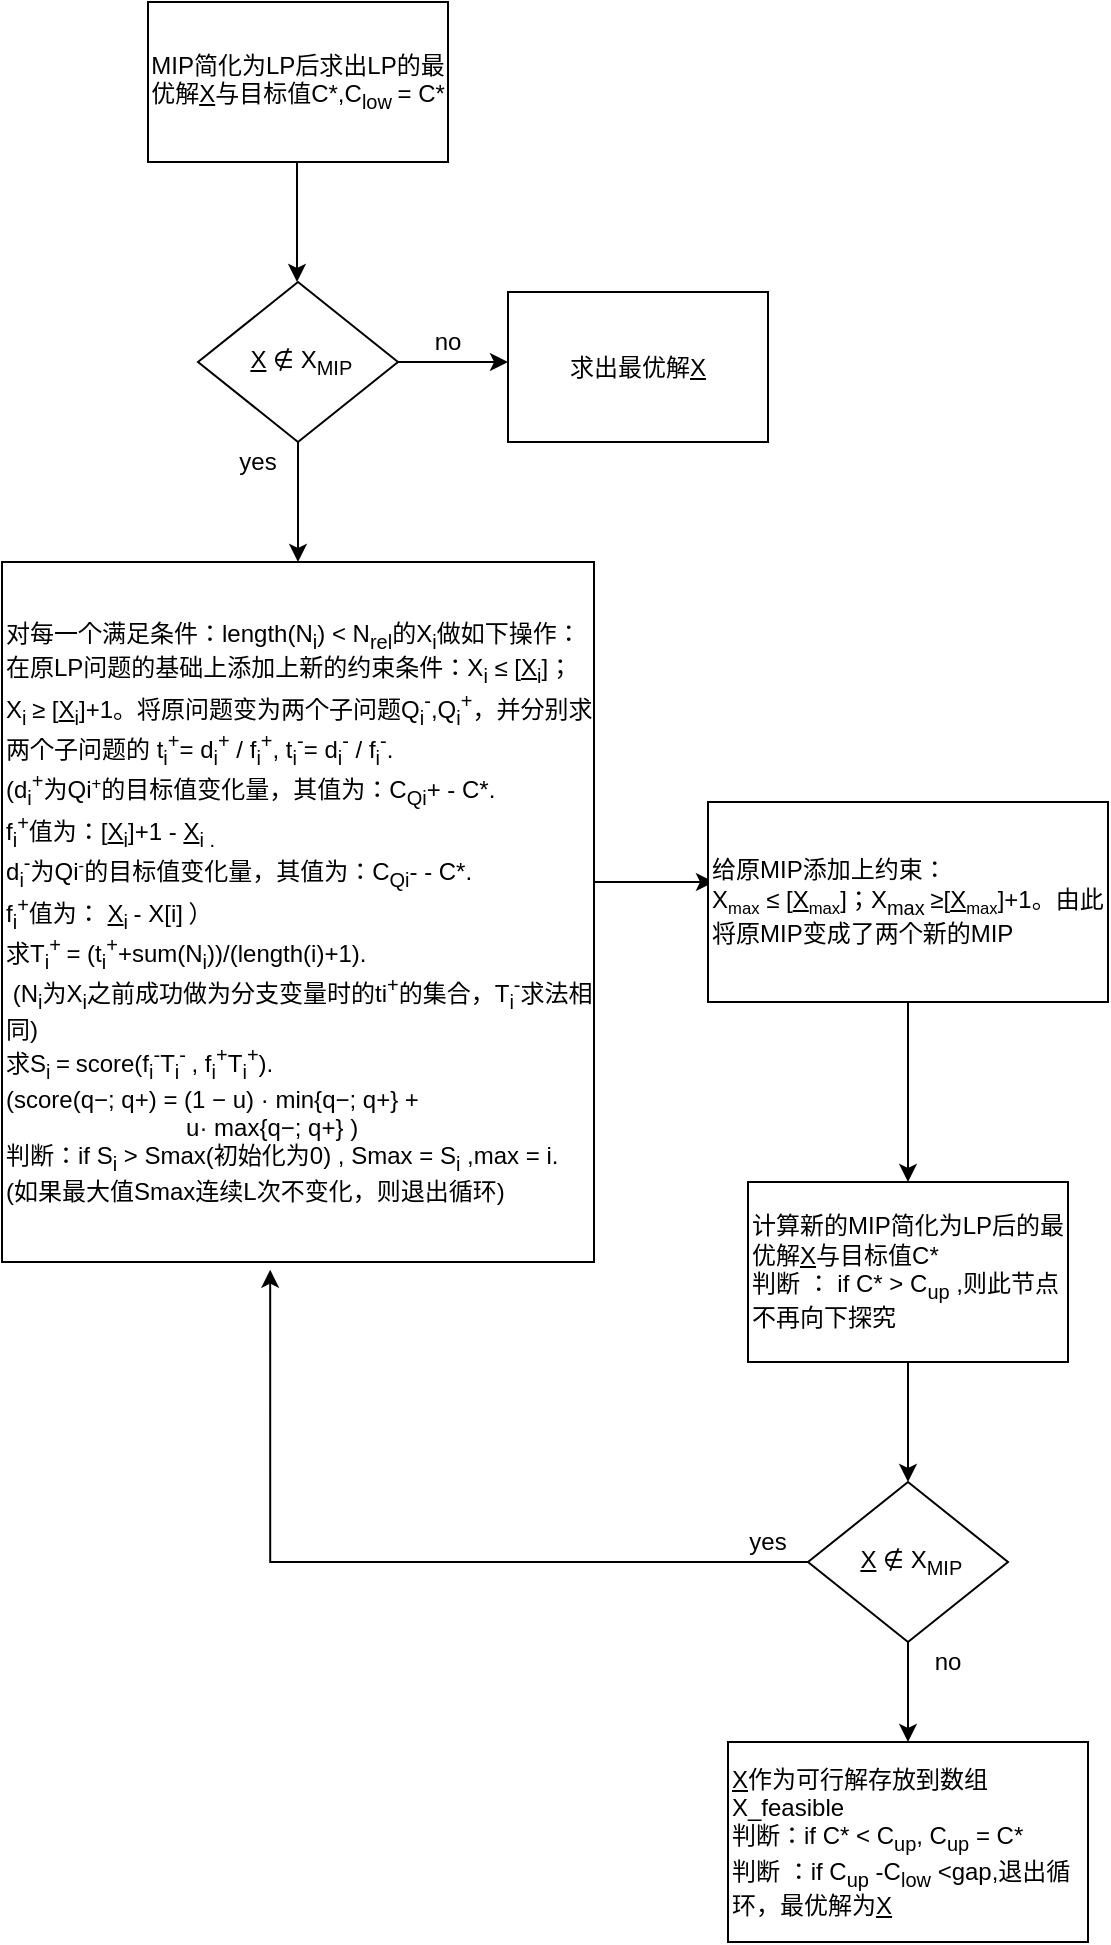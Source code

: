 <mxfile version="10.9.8" type="github"><diagram id="tjMujNv7ZBtGbBG8umUe" name="Page-1"><mxGraphModel dx="1808" dy="556" grid="1" gridSize="10" guides="1" tooltips="1" connect="1" arrows="1" fold="1" page="1" pageScale="1" pageWidth="827" pageHeight="1169" math="0" shadow="0"><root><mxCell id="0"/><mxCell id="1" parent="0"/><mxCell id="JfpvPvgCnL-EVmXfJU1I-1" value="MIP简化为LP后求出LP的最优解&lt;u&gt;X&lt;/u&gt;与目标值C*,C&lt;sub&gt;low&amp;nbsp;&lt;/sub&gt;= C*" style="rounded=0;whiteSpace=wrap;html=1;" vertex="1" parent="1"><mxGeometry x="60" y="40" width="150" height="80" as="geometry"/></mxCell><mxCell id="JfpvPvgCnL-EVmXfJU1I-2" value="" style="endArrow=classic;html=1;" edge="1" parent="1"><mxGeometry width="50" height="50" relative="1" as="geometry"><mxPoint x="134.5" y="120" as="sourcePoint"/><mxPoint x="134.5" y="180" as="targetPoint"/></mxGeometry></mxCell><mxCell id="JfpvPvgCnL-EVmXfJU1I-6" value="" style="edgeStyle=orthogonalEdgeStyle;rounded=0;orthogonalLoop=1;jettySize=auto;html=1;" edge="1" parent="1" source="JfpvPvgCnL-EVmXfJU1I-4"><mxGeometry relative="1" as="geometry"><mxPoint x="135" y="320" as="targetPoint"/></mxGeometry></mxCell><mxCell id="JfpvPvgCnL-EVmXfJU1I-9" value="" style="edgeStyle=orthogonalEdgeStyle;rounded=0;orthogonalLoop=1;jettySize=auto;html=1;" edge="1" parent="1" source="JfpvPvgCnL-EVmXfJU1I-4"><mxGeometry relative="1" as="geometry"><mxPoint x="240" y="220" as="targetPoint"/></mxGeometry></mxCell><mxCell id="JfpvPvgCnL-EVmXfJU1I-4" value="&lt;span style=&quot;white-space: normal&quot;&gt;&amp;nbsp;&lt;u&gt;X&lt;/u&gt; ∉ X&lt;/span&gt;&lt;sub style=&quot;white-space: normal&quot;&gt;MIP&lt;/sub&gt;" style="rhombus;whiteSpace=wrap;html=1;" vertex="1" parent="1"><mxGeometry x="85" y="180" width="100" height="80" as="geometry"/></mxCell><mxCell id="JfpvPvgCnL-EVmXfJU1I-7" value="yes" style="text;html=1;strokeColor=none;fillColor=none;align=center;verticalAlign=middle;whiteSpace=wrap;rounded=0;" vertex="1" parent="1"><mxGeometry x="95" y="260" width="40" height="20" as="geometry"/></mxCell><mxCell id="JfpvPvgCnL-EVmXfJU1I-10" value="no" style="text;html=1;strokeColor=none;fillColor=none;align=center;verticalAlign=middle;whiteSpace=wrap;rounded=0;" vertex="1" parent="1"><mxGeometry x="190" y="200" width="40" height="20" as="geometry"/></mxCell><mxCell id="JfpvPvgCnL-EVmXfJU1I-11" value="求出最优解&lt;u&gt;X&lt;/u&gt;" style="rounded=0;whiteSpace=wrap;html=1;" vertex="1" parent="1"><mxGeometry x="240" y="185" width="130" height="75" as="geometry"/></mxCell><mxCell id="JfpvPvgCnL-EVmXfJU1I-12" value="对每一个&lt;span style=&quot;text-align: center&quot;&gt;满足条件：length(N&lt;/span&gt;&lt;sub style=&quot;text-align: center&quot;&gt;i&lt;/sub&gt;&lt;span style=&quot;text-align: center&quot;&gt;) &amp;lt; N&lt;sub&gt;rel&lt;/sub&gt;的&lt;/span&gt;X&lt;sub&gt;i&lt;/sub&gt;做如下操作：&lt;br&gt;在原LP问题的基础上添加上新的约束条件：X&lt;sub&gt;i&lt;/sub&gt; ≤ [&lt;u&gt;X&lt;/u&gt;&lt;sub&gt;i&lt;/sub&gt;]；&lt;br&gt;X&lt;sub&gt;i &lt;/sub&gt;≥ [&lt;u&gt;X&lt;/u&gt;&lt;sub&gt;i&lt;/sub&gt;]+1。将原问题变为两个子问题Q&lt;sub&gt;i&lt;/sub&gt;&lt;sup&gt;-&lt;/sup&gt;,Q&lt;sub&gt;i&lt;/sub&gt;&lt;sup&gt;+&lt;/sup&gt;，并分别求两个子问题的 t&lt;sub&gt;i&lt;/sub&gt;&lt;sup&gt;+&lt;/sup&gt;= d&lt;sub&gt;i&lt;/sub&gt;&lt;sup&gt;+&lt;/sup&gt; / f&lt;sub&gt;i&lt;/sub&gt;&lt;sup&gt;+&lt;/sup&gt;, t&lt;sub&gt;i&lt;/sub&gt;&lt;sup&gt;-&lt;/sup&gt;= d&lt;sub&gt;i&lt;/sub&gt;&lt;sup&gt;-&lt;/sup&gt;&amp;nbsp;/ f&lt;sub&gt;i&lt;/sub&gt;&lt;sup&gt;-&lt;/sup&gt;.&lt;br&gt;(d&lt;sub&gt;i&lt;/sub&gt;&lt;sup&gt;+&lt;/sup&gt;为Qi&lt;span style=&quot;font-size: 10px&quot;&gt;&lt;sup&gt;+&lt;/sup&gt;&lt;/span&gt;的目标值变化量，其值为：C&lt;sub&gt;Qi&lt;/sub&gt;+ - C*.&lt;br&gt;f&lt;sub&gt;i&lt;/sub&gt;&lt;sup&gt;+&lt;/sup&gt;值为：[&lt;u&gt;X&lt;/u&gt;&lt;sub&gt;i&lt;/sub&gt;]+1&amp;nbsp;- &lt;u&gt;X&lt;/u&gt;&lt;sub&gt;i&amp;nbsp;.&lt;/sub&gt;&amp;nbsp;&lt;br&gt;d&lt;sub&gt;i&lt;/sub&gt;&lt;sup&gt;-&lt;/sup&gt;为Qi&lt;span style=&quot;font-size: 10px&quot;&gt;&lt;sup&gt;-&lt;/sup&gt;&lt;/span&gt;的目标值变化量，其值为：C&lt;sub&gt;Qi&lt;/sub&gt;- - C*.&lt;br&gt;f&lt;sub&gt;i&lt;/sub&gt;&lt;sup&gt;+&lt;/sup&gt;值为：&amp;nbsp;&lt;u&gt;X&lt;/u&gt;&lt;sub&gt;i &lt;/sub&gt;- X[i]&lt;sub&gt;&amp;nbsp;&lt;/sub&gt;）&lt;br&gt;求T&lt;sub&gt;i&lt;/sub&gt;&lt;sup&gt;+ &lt;/sup&gt;= (t&lt;sub&gt;i&lt;/sub&gt;&lt;sup&gt;+&lt;/sup&gt;+sum(N&lt;sub&gt;i&lt;/sub&gt;))/(length(i)+1).&lt;br&gt;&amp;nbsp;(N&lt;sub&gt;i&lt;/sub&gt;为X&lt;sub&gt;i&lt;/sub&gt;之前成功做为分支变量时的ti&lt;sup&gt;+&lt;/sup&gt;的集合，T&lt;sub&gt;i&lt;/sub&gt;&lt;sup&gt;-&lt;/sup&gt;求法相同)&lt;br&gt;求S&lt;sub&gt;i &lt;/sub&gt;=&lt;sub&gt;&amp;nbsp;&lt;/sub&gt;score(f&lt;sub&gt;i&lt;/sub&gt;&lt;sup&gt;-&lt;/sup&gt;T&lt;sub&gt;i&lt;/sub&gt;&lt;sup&gt;-&amp;nbsp;&lt;/sup&gt;, f&lt;sub&gt;i&lt;/sub&gt;&lt;sup&gt;+&lt;/sup&gt;T&lt;sub&gt;i&lt;/sub&gt;&lt;sup&gt;+&lt;/sup&gt;).&lt;br&gt;(score(q−; q+) = (1 − u) · min{q−; q+}&amp;nbsp;+&lt;br&gt;&amp;nbsp; &amp;nbsp; &amp;nbsp; &amp;nbsp; &amp;nbsp; &amp;nbsp; &amp;nbsp; &amp;nbsp; &amp;nbsp; &amp;nbsp; &amp;nbsp; &amp;nbsp; &amp;nbsp; &amp;nbsp;u· max{q−; q+}&amp;nbsp;)&lt;br&gt;判断：if S&lt;sub&gt;i&lt;/sub&gt; &amp;gt; Smax(初始化为0) , Smax = S&lt;sub&gt;i&lt;/sub&gt; ,max = i.&lt;br&gt;(如果最大值Smax连续L次不变化，则退出循环)" style="rounded=0;whiteSpace=wrap;html=1;align=left;" vertex="1" parent="1"><mxGeometry x="-13" y="320" width="296" height="350" as="geometry"/></mxCell><mxCell id="JfpvPvgCnL-EVmXfJU1I-16" value="" style="endArrow=classic;html=1;" edge="1" parent="1"><mxGeometry width="50" height="50" relative="1" as="geometry"><mxPoint x="283" y="480" as="sourcePoint"/><mxPoint x="343" y="480" as="targetPoint"/></mxGeometry></mxCell><mxCell id="JfpvPvgCnL-EVmXfJU1I-21" value="" style="edgeStyle=orthogonalEdgeStyle;rounded=0;orthogonalLoop=1;jettySize=auto;html=1;" edge="1" parent="1" source="JfpvPvgCnL-EVmXfJU1I-17" target="JfpvPvgCnL-EVmXfJU1I-18"><mxGeometry relative="1" as="geometry"/></mxCell><mxCell id="JfpvPvgCnL-EVmXfJU1I-17" value="给原MIP添加上约束：&lt;br&gt;&lt;span&gt;X&lt;span style=&quot;font-size: 10px&quot;&gt;&lt;sub&gt;max&lt;/sub&gt;&lt;/span&gt;&lt;/span&gt;&lt;span&gt;&amp;nbsp;≤ [&lt;/span&gt;&lt;span&gt;&lt;u&gt;X&lt;/u&gt;&lt;span style=&quot;font-size: 10px&quot;&gt;&lt;sub&gt;max&lt;/sub&gt;&lt;/span&gt;&lt;/span&gt;&lt;span&gt;]；&lt;/span&gt;&lt;span&gt;X&lt;sub&gt;max&lt;/sub&gt;&lt;/span&gt;&lt;sub&gt;&amp;nbsp;&lt;/sub&gt;&lt;span&gt;≥[&lt;/span&gt;&lt;span&gt;&lt;u&gt;X&lt;/u&gt;&lt;span style=&quot;font-size: 10px&quot;&gt;&lt;sub&gt;max&lt;/sub&gt;&lt;/span&gt;&lt;/span&gt;&lt;span&gt;]+1。由此将原MIP变成了两个新的MIP&lt;/span&gt;" style="rounded=0;whiteSpace=wrap;html=1;align=left;" vertex="1" parent="1"><mxGeometry x="340" y="440" width="200" height="100" as="geometry"/></mxCell><mxCell id="JfpvPvgCnL-EVmXfJU1I-24" value="" style="edgeStyle=orthogonalEdgeStyle;rounded=0;orthogonalLoop=1;jettySize=auto;html=1;" edge="1" parent="1" source="JfpvPvgCnL-EVmXfJU1I-18"><mxGeometry relative="1" as="geometry"><mxPoint x="440" y="780" as="targetPoint"/></mxGeometry></mxCell><mxCell id="JfpvPvgCnL-EVmXfJU1I-18" value="计算新的MIP简化为LP后的最优解&lt;u&gt;X&lt;/u&gt;与目标值C*&lt;br&gt;判断 ： if C* &amp;gt; C&lt;sub&gt;up&lt;/sub&gt; ,则此节点不再向下探究" style="rounded=0;whiteSpace=wrap;html=1;align=left;" vertex="1" parent="1"><mxGeometry x="360" y="630" width="160" height="90" as="geometry"/></mxCell><mxCell id="JfpvPvgCnL-EVmXfJU1I-28" value="" style="edgeStyle=orthogonalEdgeStyle;rounded=0;orthogonalLoop=1;jettySize=auto;html=1;entryX=0.453;entryY=1.011;entryDx=0;entryDy=0;entryPerimeter=0;" edge="1" parent="1" source="JfpvPvgCnL-EVmXfJU1I-25" target="JfpvPvgCnL-EVmXfJU1I-12"><mxGeometry relative="1" as="geometry"><mxPoint x="280" y="820" as="targetPoint"/><Array as="points"><mxPoint x="121" y="820"/></Array></mxGeometry></mxCell><mxCell id="JfpvPvgCnL-EVmXfJU1I-32" value="" style="edgeStyle=orthogonalEdgeStyle;rounded=0;orthogonalLoop=1;jettySize=auto;html=1;" edge="1" parent="1" source="JfpvPvgCnL-EVmXfJU1I-25"><mxGeometry relative="1" as="geometry"><mxPoint x="440" y="910" as="targetPoint"/></mxGeometry></mxCell><mxCell id="JfpvPvgCnL-EVmXfJU1I-25" value="&lt;span style=&quot;white-space: normal&quot;&gt;&amp;nbsp;&lt;u&gt;X&lt;/u&gt; ∉ X&lt;/span&gt;&lt;sub style=&quot;white-space: normal&quot;&gt;MIP&lt;/sub&gt;" style="rhombus;whiteSpace=wrap;html=1;" vertex="1" parent="1"><mxGeometry x="390" y="780" width="100" height="80" as="geometry"/></mxCell><mxCell id="JfpvPvgCnL-EVmXfJU1I-26" value="yes" style="text;html=1;strokeColor=none;fillColor=none;align=center;verticalAlign=middle;whiteSpace=wrap;rounded=0;" vertex="1" parent="1"><mxGeometry x="350" y="800" width="40" height="20" as="geometry"/></mxCell><mxCell id="JfpvPvgCnL-EVmXfJU1I-30" value="no" style="text;html=1;strokeColor=none;fillColor=none;align=center;verticalAlign=middle;whiteSpace=wrap;rounded=0;" vertex="1" parent="1"><mxGeometry x="440" y="860" width="40" height="20" as="geometry"/></mxCell><mxCell id="JfpvPvgCnL-EVmXfJU1I-35" value="&lt;u&gt;X&lt;/u&gt;作为可行解存放到数组X_feasible&lt;br&gt;判断：if C* &amp;lt; C&lt;sub&gt;up&lt;/sub&gt;, C&lt;sub&gt;up&lt;/sub&gt; = C*&amp;nbsp;&lt;br&gt;判断 ：if C&lt;sub&gt;up&lt;/sub&gt; -C&lt;sub&gt;low&lt;/sub&gt; &amp;lt;gap,退出循环，最优解为&lt;u&gt;X&lt;/u&gt;" style="rounded=0;whiteSpace=wrap;html=1;align=left;" vertex="1" parent="1"><mxGeometry x="350" y="910" width="180" height="100" as="geometry"/></mxCell></root></mxGraphModel></diagram></mxfile>